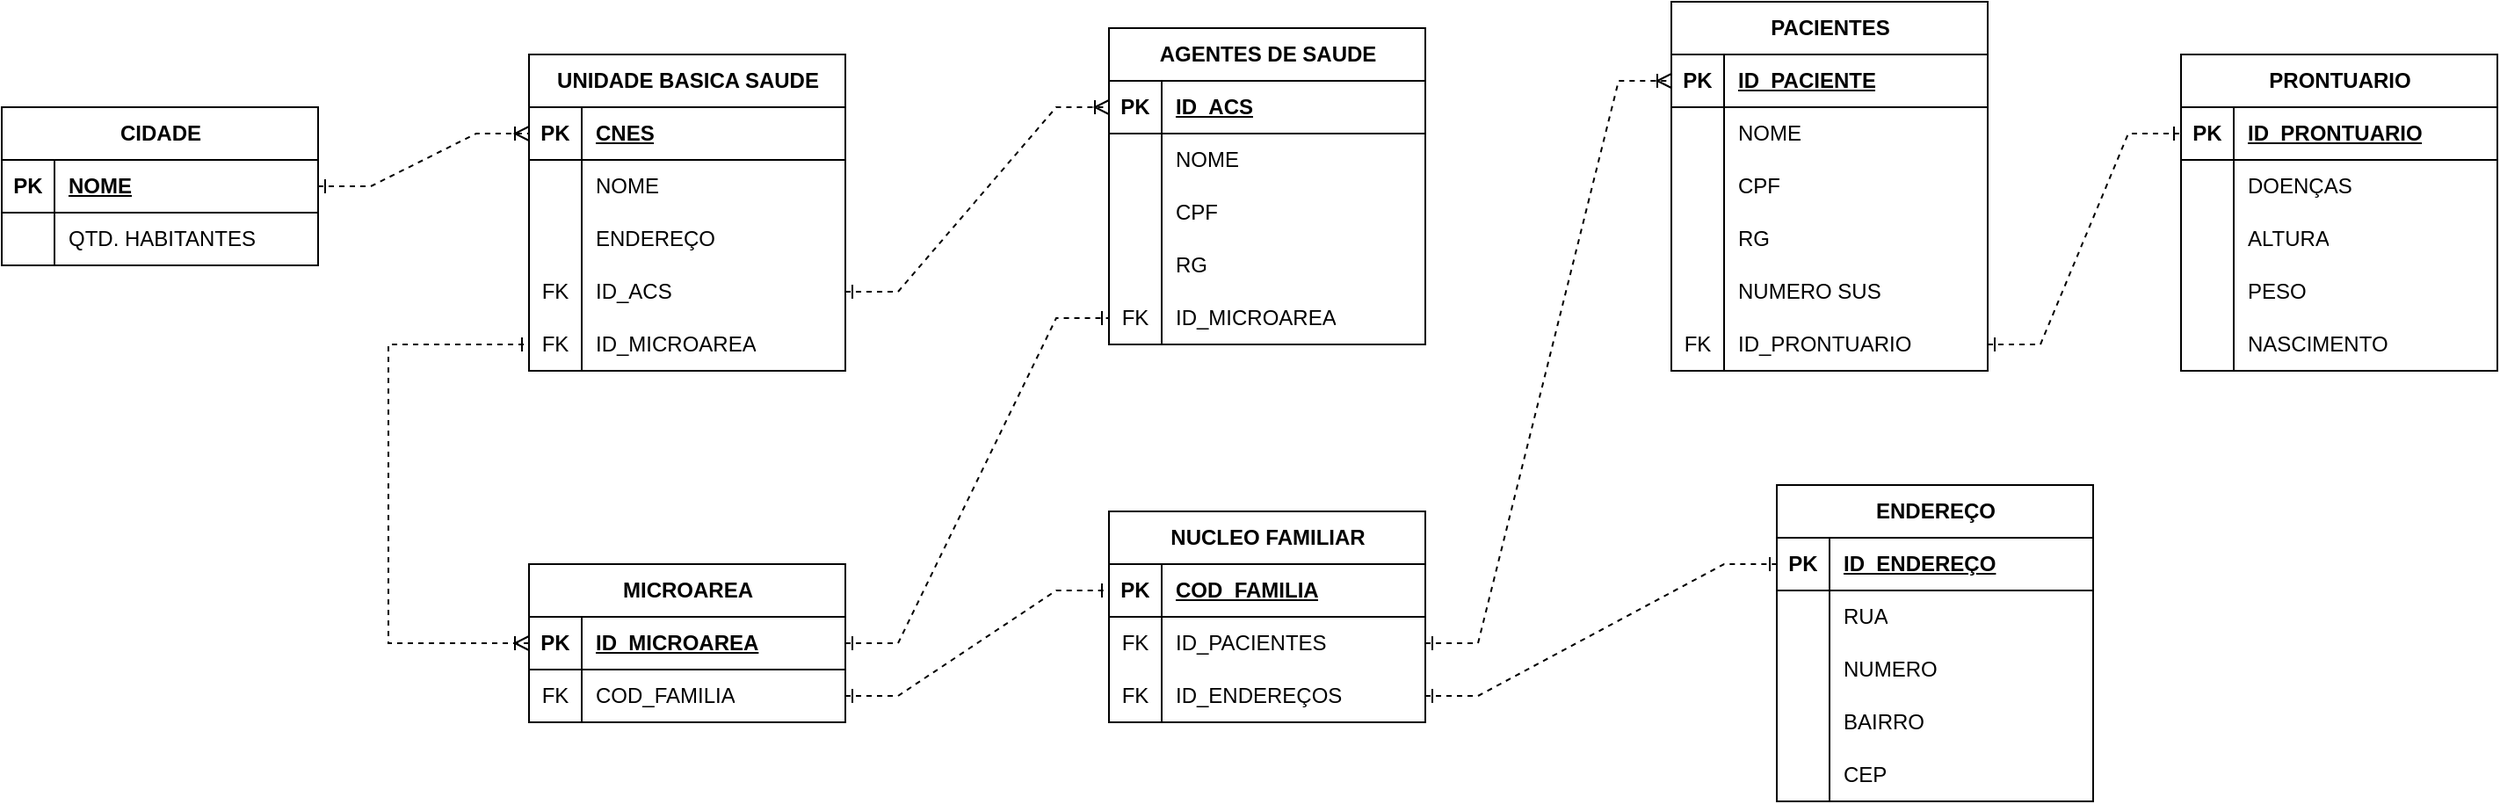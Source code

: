 <mxfile version="22.1.7" type="github">
  <diagram name="Página-1" id="DP5Z0dK5lgx4HPDZlALN">
    <mxGraphModel dx="1567" dy="525" grid="1" gridSize="10" guides="1" tooltips="1" connect="1" arrows="1" fold="1" page="1" pageScale="1" pageWidth="827" pageHeight="1169" math="0" shadow="0">
      <root>
        <mxCell id="0" />
        <mxCell id="1" parent="0" />
        <mxCell id="hL6wbMPdtQluGJrFGub3-1" value="CIDADE" style="shape=table;startSize=30;container=1;collapsible=1;childLayout=tableLayout;fixedRows=1;rowLines=0;fontStyle=1;align=center;resizeLast=1;html=1;" vertex="1" parent="1">
          <mxGeometry x="360" y="1120" width="180" height="90" as="geometry" />
        </mxCell>
        <mxCell id="hL6wbMPdtQluGJrFGub3-2" value="" style="shape=tableRow;horizontal=0;startSize=0;swimlaneHead=0;swimlaneBody=0;fillColor=none;collapsible=0;dropTarget=0;points=[[0,0.5],[1,0.5]];portConstraint=eastwest;top=0;left=0;right=0;bottom=1;" vertex="1" parent="hL6wbMPdtQluGJrFGub3-1">
          <mxGeometry y="30" width="180" height="30" as="geometry" />
        </mxCell>
        <mxCell id="hL6wbMPdtQluGJrFGub3-3" value="PK" style="shape=partialRectangle;connectable=0;fillColor=none;top=0;left=0;bottom=0;right=0;fontStyle=1;overflow=hidden;whiteSpace=wrap;html=1;" vertex="1" parent="hL6wbMPdtQluGJrFGub3-2">
          <mxGeometry width="30" height="30" as="geometry">
            <mxRectangle width="30" height="30" as="alternateBounds" />
          </mxGeometry>
        </mxCell>
        <mxCell id="hL6wbMPdtQluGJrFGub3-4" value="NOME" style="shape=partialRectangle;connectable=0;fillColor=none;top=0;left=0;bottom=0;right=0;align=left;spacingLeft=6;fontStyle=5;overflow=hidden;whiteSpace=wrap;html=1;" vertex="1" parent="hL6wbMPdtQluGJrFGub3-2">
          <mxGeometry x="30" width="150" height="30" as="geometry">
            <mxRectangle width="150" height="30" as="alternateBounds" />
          </mxGeometry>
        </mxCell>
        <mxCell id="hL6wbMPdtQluGJrFGub3-5" value="" style="shape=tableRow;horizontal=0;startSize=0;swimlaneHead=0;swimlaneBody=0;fillColor=none;collapsible=0;dropTarget=0;points=[[0,0.5],[1,0.5]];portConstraint=eastwest;top=0;left=0;right=0;bottom=0;" vertex="1" parent="hL6wbMPdtQluGJrFGub3-1">
          <mxGeometry y="60" width="180" height="30" as="geometry" />
        </mxCell>
        <mxCell id="hL6wbMPdtQluGJrFGub3-6" value="" style="shape=partialRectangle;connectable=0;fillColor=none;top=0;left=0;bottom=0;right=0;editable=1;overflow=hidden;whiteSpace=wrap;html=1;" vertex="1" parent="hL6wbMPdtQluGJrFGub3-5">
          <mxGeometry width="30" height="30" as="geometry">
            <mxRectangle width="30" height="30" as="alternateBounds" />
          </mxGeometry>
        </mxCell>
        <mxCell id="hL6wbMPdtQluGJrFGub3-7" value="QTD. HABITANTES" style="shape=partialRectangle;connectable=0;fillColor=none;top=0;left=0;bottom=0;right=0;align=left;spacingLeft=6;overflow=hidden;whiteSpace=wrap;html=1;" vertex="1" parent="hL6wbMPdtQluGJrFGub3-5">
          <mxGeometry x="30" width="150" height="30" as="geometry">
            <mxRectangle width="150" height="30" as="alternateBounds" />
          </mxGeometry>
        </mxCell>
        <mxCell id="hL6wbMPdtQluGJrFGub3-14" value="UNIDADE BASICA SAUDE" style="shape=table;startSize=30;container=1;collapsible=1;childLayout=tableLayout;fixedRows=1;rowLines=0;fontStyle=1;align=center;resizeLast=1;html=1;" vertex="1" parent="1">
          <mxGeometry x="660" y="1090" width="180" height="180" as="geometry" />
        </mxCell>
        <mxCell id="hL6wbMPdtQluGJrFGub3-15" value="" style="shape=tableRow;horizontal=0;startSize=0;swimlaneHead=0;swimlaneBody=0;fillColor=none;collapsible=0;dropTarget=0;points=[[0,0.5],[1,0.5]];portConstraint=eastwest;top=0;left=0;right=0;bottom=1;" vertex="1" parent="hL6wbMPdtQluGJrFGub3-14">
          <mxGeometry y="30" width="180" height="30" as="geometry" />
        </mxCell>
        <mxCell id="hL6wbMPdtQluGJrFGub3-16" value="PK" style="shape=partialRectangle;connectable=0;fillColor=none;top=0;left=0;bottom=0;right=0;fontStyle=1;overflow=hidden;whiteSpace=wrap;html=1;" vertex="1" parent="hL6wbMPdtQluGJrFGub3-15">
          <mxGeometry width="30" height="30" as="geometry">
            <mxRectangle width="30" height="30" as="alternateBounds" />
          </mxGeometry>
        </mxCell>
        <mxCell id="hL6wbMPdtQluGJrFGub3-17" value="CNES" style="shape=partialRectangle;connectable=0;fillColor=none;top=0;left=0;bottom=0;right=0;align=left;spacingLeft=6;fontStyle=5;overflow=hidden;whiteSpace=wrap;html=1;" vertex="1" parent="hL6wbMPdtQluGJrFGub3-15">
          <mxGeometry x="30" width="150" height="30" as="geometry">
            <mxRectangle width="150" height="30" as="alternateBounds" />
          </mxGeometry>
        </mxCell>
        <mxCell id="hL6wbMPdtQluGJrFGub3-18" value="" style="shape=tableRow;horizontal=0;startSize=0;swimlaneHead=0;swimlaneBody=0;fillColor=none;collapsible=0;dropTarget=0;points=[[0,0.5],[1,0.5]];portConstraint=eastwest;top=0;left=0;right=0;bottom=0;" vertex="1" parent="hL6wbMPdtQluGJrFGub3-14">
          <mxGeometry y="60" width="180" height="30" as="geometry" />
        </mxCell>
        <mxCell id="hL6wbMPdtQluGJrFGub3-19" value="" style="shape=partialRectangle;connectable=0;fillColor=none;top=0;left=0;bottom=0;right=0;editable=1;overflow=hidden;whiteSpace=wrap;html=1;" vertex="1" parent="hL6wbMPdtQluGJrFGub3-18">
          <mxGeometry width="30" height="30" as="geometry">
            <mxRectangle width="30" height="30" as="alternateBounds" />
          </mxGeometry>
        </mxCell>
        <mxCell id="hL6wbMPdtQluGJrFGub3-20" value="NOME" style="shape=partialRectangle;connectable=0;fillColor=none;top=0;left=0;bottom=0;right=0;align=left;spacingLeft=6;overflow=hidden;whiteSpace=wrap;html=1;" vertex="1" parent="hL6wbMPdtQluGJrFGub3-18">
          <mxGeometry x="30" width="150" height="30" as="geometry">
            <mxRectangle width="150" height="30" as="alternateBounds" />
          </mxGeometry>
        </mxCell>
        <mxCell id="hL6wbMPdtQluGJrFGub3-21" value="" style="shape=tableRow;horizontal=0;startSize=0;swimlaneHead=0;swimlaneBody=0;fillColor=none;collapsible=0;dropTarget=0;points=[[0,0.5],[1,0.5]];portConstraint=eastwest;top=0;left=0;right=0;bottom=0;" vertex="1" parent="hL6wbMPdtQluGJrFGub3-14">
          <mxGeometry y="90" width="180" height="30" as="geometry" />
        </mxCell>
        <mxCell id="hL6wbMPdtQluGJrFGub3-22" value="" style="shape=partialRectangle;connectable=0;fillColor=none;top=0;left=0;bottom=0;right=0;editable=1;overflow=hidden;whiteSpace=wrap;html=1;" vertex="1" parent="hL6wbMPdtQluGJrFGub3-21">
          <mxGeometry width="30" height="30" as="geometry">
            <mxRectangle width="30" height="30" as="alternateBounds" />
          </mxGeometry>
        </mxCell>
        <mxCell id="hL6wbMPdtQluGJrFGub3-23" value="ENDEREÇO" style="shape=partialRectangle;connectable=0;fillColor=none;top=0;left=0;bottom=0;right=0;align=left;spacingLeft=6;overflow=hidden;whiteSpace=wrap;html=1;" vertex="1" parent="hL6wbMPdtQluGJrFGub3-21">
          <mxGeometry x="30" width="150" height="30" as="geometry">
            <mxRectangle width="150" height="30" as="alternateBounds" />
          </mxGeometry>
        </mxCell>
        <mxCell id="hL6wbMPdtQluGJrFGub3-70" value="" style="shape=tableRow;horizontal=0;startSize=0;swimlaneHead=0;swimlaneBody=0;fillColor=none;collapsible=0;dropTarget=0;points=[[0,0.5],[1,0.5]];portConstraint=eastwest;top=0;left=0;right=0;bottom=0;" vertex="1" parent="hL6wbMPdtQluGJrFGub3-14">
          <mxGeometry y="120" width="180" height="30" as="geometry" />
        </mxCell>
        <mxCell id="hL6wbMPdtQluGJrFGub3-71" value="FK" style="shape=partialRectangle;connectable=0;fillColor=none;top=0;left=0;bottom=0;right=0;editable=1;overflow=hidden;whiteSpace=wrap;html=1;" vertex="1" parent="hL6wbMPdtQluGJrFGub3-70">
          <mxGeometry width="30" height="30" as="geometry">
            <mxRectangle width="30" height="30" as="alternateBounds" />
          </mxGeometry>
        </mxCell>
        <mxCell id="hL6wbMPdtQluGJrFGub3-72" value="ID_ACS" style="shape=partialRectangle;connectable=0;fillColor=none;top=0;left=0;bottom=0;right=0;align=left;spacingLeft=6;overflow=hidden;whiteSpace=wrap;html=1;" vertex="1" parent="hL6wbMPdtQluGJrFGub3-70">
          <mxGeometry x="30" width="150" height="30" as="geometry">
            <mxRectangle width="150" height="30" as="alternateBounds" />
          </mxGeometry>
        </mxCell>
        <mxCell id="hL6wbMPdtQluGJrFGub3-181" value="" style="shape=tableRow;horizontal=0;startSize=0;swimlaneHead=0;swimlaneBody=0;fillColor=none;collapsible=0;dropTarget=0;points=[[0,0.5],[1,0.5]];portConstraint=eastwest;top=0;left=0;right=0;bottom=0;" vertex="1" parent="hL6wbMPdtQluGJrFGub3-14">
          <mxGeometry y="150" width="180" height="30" as="geometry" />
        </mxCell>
        <mxCell id="hL6wbMPdtQluGJrFGub3-182" value="FK" style="shape=partialRectangle;connectable=0;fillColor=none;top=0;left=0;bottom=0;right=0;editable=1;overflow=hidden;whiteSpace=wrap;html=1;" vertex="1" parent="hL6wbMPdtQluGJrFGub3-181">
          <mxGeometry width="30" height="30" as="geometry">
            <mxRectangle width="30" height="30" as="alternateBounds" />
          </mxGeometry>
        </mxCell>
        <mxCell id="hL6wbMPdtQluGJrFGub3-183" value="ID_MICROAREA" style="shape=partialRectangle;connectable=0;fillColor=none;top=0;left=0;bottom=0;right=0;align=left;spacingLeft=6;overflow=hidden;whiteSpace=wrap;html=1;" vertex="1" parent="hL6wbMPdtQluGJrFGub3-181">
          <mxGeometry x="30" width="150" height="30" as="geometry">
            <mxRectangle width="150" height="30" as="alternateBounds" />
          </mxGeometry>
        </mxCell>
        <mxCell id="hL6wbMPdtQluGJrFGub3-27" value="MICROAREA" style="shape=table;startSize=30;container=1;collapsible=1;childLayout=tableLayout;fixedRows=1;rowLines=0;fontStyle=1;align=center;resizeLast=1;html=1;" vertex="1" parent="1">
          <mxGeometry x="660" y="1380" width="180" height="90" as="geometry" />
        </mxCell>
        <mxCell id="hL6wbMPdtQluGJrFGub3-28" value="" style="shape=tableRow;horizontal=0;startSize=0;swimlaneHead=0;swimlaneBody=0;fillColor=none;collapsible=0;dropTarget=0;points=[[0,0.5],[1,0.5]];portConstraint=eastwest;top=0;left=0;right=0;bottom=1;" vertex="1" parent="hL6wbMPdtQluGJrFGub3-27">
          <mxGeometry y="30" width="180" height="30" as="geometry" />
        </mxCell>
        <mxCell id="hL6wbMPdtQluGJrFGub3-29" value="PK" style="shape=partialRectangle;connectable=0;fillColor=none;top=0;left=0;bottom=0;right=0;fontStyle=1;overflow=hidden;whiteSpace=wrap;html=1;" vertex="1" parent="hL6wbMPdtQluGJrFGub3-28">
          <mxGeometry width="30" height="30" as="geometry">
            <mxRectangle width="30" height="30" as="alternateBounds" />
          </mxGeometry>
        </mxCell>
        <mxCell id="hL6wbMPdtQluGJrFGub3-30" value="ID_MICROAREA" style="shape=partialRectangle;connectable=0;fillColor=none;top=0;left=0;bottom=0;right=0;align=left;spacingLeft=6;fontStyle=5;overflow=hidden;whiteSpace=wrap;html=1;" vertex="1" parent="hL6wbMPdtQluGJrFGub3-28">
          <mxGeometry x="30" width="150" height="30" as="geometry">
            <mxRectangle width="150" height="30" as="alternateBounds" />
          </mxGeometry>
        </mxCell>
        <mxCell id="hL6wbMPdtQluGJrFGub3-31" value="" style="shape=tableRow;horizontal=0;startSize=0;swimlaneHead=0;swimlaneBody=0;fillColor=none;collapsible=0;dropTarget=0;points=[[0,0.5],[1,0.5]];portConstraint=eastwest;top=0;left=0;right=0;bottom=0;" vertex="1" parent="hL6wbMPdtQluGJrFGub3-27">
          <mxGeometry y="60" width="180" height="30" as="geometry" />
        </mxCell>
        <mxCell id="hL6wbMPdtQluGJrFGub3-32" value="FK" style="shape=partialRectangle;connectable=0;fillColor=none;top=0;left=0;bottom=0;right=0;editable=1;overflow=hidden;whiteSpace=wrap;html=1;" vertex="1" parent="hL6wbMPdtQluGJrFGub3-31">
          <mxGeometry width="30" height="30" as="geometry">
            <mxRectangle width="30" height="30" as="alternateBounds" />
          </mxGeometry>
        </mxCell>
        <mxCell id="hL6wbMPdtQluGJrFGub3-33" value="COD_FAMILIA" style="shape=partialRectangle;connectable=0;fillColor=none;top=0;left=0;bottom=0;right=0;align=left;spacingLeft=6;overflow=hidden;whiteSpace=wrap;html=1;" vertex="1" parent="hL6wbMPdtQluGJrFGub3-31">
          <mxGeometry x="30" width="150" height="30" as="geometry">
            <mxRectangle width="150" height="30" as="alternateBounds" />
          </mxGeometry>
        </mxCell>
        <mxCell id="hL6wbMPdtQluGJrFGub3-80" value="AGENTES DE SAUDE" style="shape=table;startSize=30;container=1;collapsible=1;childLayout=tableLayout;fixedRows=1;rowLines=0;fontStyle=1;align=center;resizeLast=1;html=1;" vertex="1" parent="1">
          <mxGeometry x="990" y="1075" width="180" height="180" as="geometry" />
        </mxCell>
        <mxCell id="hL6wbMPdtQluGJrFGub3-81" value="" style="shape=tableRow;horizontal=0;startSize=0;swimlaneHead=0;swimlaneBody=0;fillColor=none;collapsible=0;dropTarget=0;points=[[0,0.5],[1,0.5]];portConstraint=eastwest;top=0;left=0;right=0;bottom=1;" vertex="1" parent="hL6wbMPdtQluGJrFGub3-80">
          <mxGeometry y="30" width="180" height="30" as="geometry" />
        </mxCell>
        <mxCell id="hL6wbMPdtQluGJrFGub3-82" value="PK" style="shape=partialRectangle;connectable=0;fillColor=none;top=0;left=0;bottom=0;right=0;fontStyle=1;overflow=hidden;whiteSpace=wrap;html=1;" vertex="1" parent="hL6wbMPdtQluGJrFGub3-81">
          <mxGeometry width="30" height="30" as="geometry">
            <mxRectangle width="30" height="30" as="alternateBounds" />
          </mxGeometry>
        </mxCell>
        <mxCell id="hL6wbMPdtQluGJrFGub3-83" value="ID_ACS" style="shape=partialRectangle;connectable=0;fillColor=none;top=0;left=0;bottom=0;right=0;align=left;spacingLeft=6;fontStyle=5;overflow=hidden;whiteSpace=wrap;html=1;" vertex="1" parent="hL6wbMPdtQluGJrFGub3-81">
          <mxGeometry x="30" width="150" height="30" as="geometry">
            <mxRectangle width="150" height="30" as="alternateBounds" />
          </mxGeometry>
        </mxCell>
        <mxCell id="hL6wbMPdtQluGJrFGub3-84" value="" style="shape=tableRow;horizontal=0;startSize=0;swimlaneHead=0;swimlaneBody=0;fillColor=none;collapsible=0;dropTarget=0;points=[[0,0.5],[1,0.5]];portConstraint=eastwest;top=0;left=0;right=0;bottom=0;" vertex="1" parent="hL6wbMPdtQluGJrFGub3-80">
          <mxGeometry y="60" width="180" height="30" as="geometry" />
        </mxCell>
        <mxCell id="hL6wbMPdtQluGJrFGub3-85" value="" style="shape=partialRectangle;connectable=0;fillColor=none;top=0;left=0;bottom=0;right=0;editable=1;overflow=hidden;whiteSpace=wrap;html=1;" vertex="1" parent="hL6wbMPdtQluGJrFGub3-84">
          <mxGeometry width="30" height="30" as="geometry">
            <mxRectangle width="30" height="30" as="alternateBounds" />
          </mxGeometry>
        </mxCell>
        <mxCell id="hL6wbMPdtQluGJrFGub3-86" value="NOME" style="shape=partialRectangle;connectable=0;fillColor=none;top=0;left=0;bottom=0;right=0;align=left;spacingLeft=6;overflow=hidden;whiteSpace=wrap;html=1;" vertex="1" parent="hL6wbMPdtQluGJrFGub3-84">
          <mxGeometry x="30" width="150" height="30" as="geometry">
            <mxRectangle width="150" height="30" as="alternateBounds" />
          </mxGeometry>
        </mxCell>
        <mxCell id="hL6wbMPdtQluGJrFGub3-87" value="" style="shape=tableRow;horizontal=0;startSize=0;swimlaneHead=0;swimlaneBody=0;fillColor=none;collapsible=0;dropTarget=0;points=[[0,0.5],[1,0.5]];portConstraint=eastwest;top=0;left=0;right=0;bottom=0;" vertex="1" parent="hL6wbMPdtQluGJrFGub3-80">
          <mxGeometry y="90" width="180" height="30" as="geometry" />
        </mxCell>
        <mxCell id="hL6wbMPdtQluGJrFGub3-88" value="" style="shape=partialRectangle;connectable=0;fillColor=none;top=0;left=0;bottom=0;right=0;editable=1;overflow=hidden;whiteSpace=wrap;html=1;" vertex="1" parent="hL6wbMPdtQluGJrFGub3-87">
          <mxGeometry width="30" height="30" as="geometry">
            <mxRectangle width="30" height="30" as="alternateBounds" />
          </mxGeometry>
        </mxCell>
        <mxCell id="hL6wbMPdtQluGJrFGub3-89" value="CPF" style="shape=partialRectangle;connectable=0;fillColor=none;top=0;left=0;bottom=0;right=0;align=left;spacingLeft=6;overflow=hidden;whiteSpace=wrap;html=1;" vertex="1" parent="hL6wbMPdtQluGJrFGub3-87">
          <mxGeometry x="30" width="150" height="30" as="geometry">
            <mxRectangle width="150" height="30" as="alternateBounds" />
          </mxGeometry>
        </mxCell>
        <mxCell id="hL6wbMPdtQluGJrFGub3-90" value="" style="shape=tableRow;horizontal=0;startSize=0;swimlaneHead=0;swimlaneBody=0;fillColor=none;collapsible=0;dropTarget=0;points=[[0,0.5],[1,0.5]];portConstraint=eastwest;top=0;left=0;right=0;bottom=0;" vertex="1" parent="hL6wbMPdtQluGJrFGub3-80">
          <mxGeometry y="120" width="180" height="30" as="geometry" />
        </mxCell>
        <mxCell id="hL6wbMPdtQluGJrFGub3-91" value="" style="shape=partialRectangle;connectable=0;fillColor=none;top=0;left=0;bottom=0;right=0;editable=1;overflow=hidden;whiteSpace=wrap;html=1;" vertex="1" parent="hL6wbMPdtQluGJrFGub3-90">
          <mxGeometry width="30" height="30" as="geometry">
            <mxRectangle width="30" height="30" as="alternateBounds" />
          </mxGeometry>
        </mxCell>
        <mxCell id="hL6wbMPdtQluGJrFGub3-92" value="RG" style="shape=partialRectangle;connectable=0;fillColor=none;top=0;left=0;bottom=0;right=0;align=left;spacingLeft=6;overflow=hidden;whiteSpace=wrap;html=1;" vertex="1" parent="hL6wbMPdtQluGJrFGub3-90">
          <mxGeometry x="30" width="150" height="30" as="geometry">
            <mxRectangle width="150" height="30" as="alternateBounds" />
          </mxGeometry>
        </mxCell>
        <mxCell id="hL6wbMPdtQluGJrFGub3-93" value="" style="shape=tableRow;horizontal=0;startSize=0;swimlaneHead=0;swimlaneBody=0;fillColor=none;collapsible=0;dropTarget=0;points=[[0,0.5],[1,0.5]];portConstraint=eastwest;top=0;left=0;right=0;bottom=0;" vertex="1" parent="hL6wbMPdtQluGJrFGub3-80">
          <mxGeometry y="150" width="180" height="30" as="geometry" />
        </mxCell>
        <mxCell id="hL6wbMPdtQluGJrFGub3-94" value="FK" style="shape=partialRectangle;connectable=0;fillColor=none;top=0;left=0;bottom=0;right=0;editable=1;overflow=hidden;whiteSpace=wrap;html=1;" vertex="1" parent="hL6wbMPdtQluGJrFGub3-93">
          <mxGeometry width="30" height="30" as="geometry">
            <mxRectangle width="30" height="30" as="alternateBounds" />
          </mxGeometry>
        </mxCell>
        <mxCell id="hL6wbMPdtQluGJrFGub3-95" value="ID_MICROAREA" style="shape=partialRectangle;connectable=0;fillColor=none;top=0;left=0;bottom=0;right=0;align=left;spacingLeft=6;overflow=hidden;whiteSpace=wrap;html=1;" vertex="1" parent="hL6wbMPdtQluGJrFGub3-93">
          <mxGeometry x="30" width="150" height="30" as="geometry">
            <mxRectangle width="150" height="30" as="alternateBounds" />
          </mxGeometry>
        </mxCell>
        <mxCell id="hL6wbMPdtQluGJrFGub3-96" value="NUCLEO FAMILIAR" style="shape=table;startSize=30;container=1;collapsible=1;childLayout=tableLayout;fixedRows=1;rowLines=0;fontStyle=1;align=center;resizeLast=1;html=1;" vertex="1" parent="1">
          <mxGeometry x="990" y="1350" width="180" height="120" as="geometry" />
        </mxCell>
        <mxCell id="hL6wbMPdtQluGJrFGub3-97" value="" style="shape=tableRow;horizontal=0;startSize=0;swimlaneHead=0;swimlaneBody=0;fillColor=none;collapsible=0;dropTarget=0;points=[[0,0.5],[1,0.5]];portConstraint=eastwest;top=0;left=0;right=0;bottom=1;" vertex="1" parent="hL6wbMPdtQluGJrFGub3-96">
          <mxGeometry y="30" width="180" height="30" as="geometry" />
        </mxCell>
        <mxCell id="hL6wbMPdtQluGJrFGub3-98" value="PK" style="shape=partialRectangle;connectable=0;fillColor=none;top=0;left=0;bottom=0;right=0;fontStyle=1;overflow=hidden;whiteSpace=wrap;html=1;" vertex="1" parent="hL6wbMPdtQluGJrFGub3-97">
          <mxGeometry width="30" height="30" as="geometry">
            <mxRectangle width="30" height="30" as="alternateBounds" />
          </mxGeometry>
        </mxCell>
        <mxCell id="hL6wbMPdtQluGJrFGub3-99" value="COD_FAMILIA" style="shape=partialRectangle;connectable=0;fillColor=none;top=0;left=0;bottom=0;right=0;align=left;spacingLeft=6;fontStyle=5;overflow=hidden;whiteSpace=wrap;html=1;" vertex="1" parent="hL6wbMPdtQluGJrFGub3-97">
          <mxGeometry x="30" width="150" height="30" as="geometry">
            <mxRectangle width="150" height="30" as="alternateBounds" />
          </mxGeometry>
        </mxCell>
        <mxCell id="hL6wbMPdtQluGJrFGub3-100" value="" style="shape=tableRow;horizontal=0;startSize=0;swimlaneHead=0;swimlaneBody=0;fillColor=none;collapsible=0;dropTarget=0;points=[[0,0.5],[1,0.5]];portConstraint=eastwest;top=0;left=0;right=0;bottom=0;" vertex="1" parent="hL6wbMPdtQluGJrFGub3-96">
          <mxGeometry y="60" width="180" height="30" as="geometry" />
        </mxCell>
        <mxCell id="hL6wbMPdtQluGJrFGub3-101" value="FK" style="shape=partialRectangle;connectable=0;fillColor=none;top=0;left=0;bottom=0;right=0;editable=1;overflow=hidden;whiteSpace=wrap;html=1;" vertex="1" parent="hL6wbMPdtQluGJrFGub3-100">
          <mxGeometry width="30" height="30" as="geometry">
            <mxRectangle width="30" height="30" as="alternateBounds" />
          </mxGeometry>
        </mxCell>
        <mxCell id="hL6wbMPdtQluGJrFGub3-102" value="ID_PACIENTES" style="shape=partialRectangle;connectable=0;fillColor=none;top=0;left=0;bottom=0;right=0;align=left;spacingLeft=6;overflow=hidden;whiteSpace=wrap;html=1;" vertex="1" parent="hL6wbMPdtQluGJrFGub3-100">
          <mxGeometry x="30" width="150" height="30" as="geometry">
            <mxRectangle width="150" height="30" as="alternateBounds" />
          </mxGeometry>
        </mxCell>
        <mxCell id="hL6wbMPdtQluGJrFGub3-103" value="" style="shape=tableRow;horizontal=0;startSize=0;swimlaneHead=0;swimlaneBody=0;fillColor=none;collapsible=0;dropTarget=0;points=[[0,0.5],[1,0.5]];portConstraint=eastwest;top=0;left=0;right=0;bottom=0;" vertex="1" parent="hL6wbMPdtQluGJrFGub3-96">
          <mxGeometry y="90" width="180" height="30" as="geometry" />
        </mxCell>
        <mxCell id="hL6wbMPdtQluGJrFGub3-104" value="FK" style="shape=partialRectangle;connectable=0;fillColor=none;top=0;left=0;bottom=0;right=0;editable=1;overflow=hidden;whiteSpace=wrap;html=1;" vertex="1" parent="hL6wbMPdtQluGJrFGub3-103">
          <mxGeometry width="30" height="30" as="geometry">
            <mxRectangle width="30" height="30" as="alternateBounds" />
          </mxGeometry>
        </mxCell>
        <mxCell id="hL6wbMPdtQluGJrFGub3-105" value="ID_ENDEREÇOS" style="shape=partialRectangle;connectable=0;fillColor=none;top=0;left=0;bottom=0;right=0;align=left;spacingLeft=6;overflow=hidden;whiteSpace=wrap;html=1;" vertex="1" parent="hL6wbMPdtQluGJrFGub3-103">
          <mxGeometry x="30" width="150" height="30" as="geometry">
            <mxRectangle width="150" height="30" as="alternateBounds" />
          </mxGeometry>
        </mxCell>
        <mxCell id="hL6wbMPdtQluGJrFGub3-109" value="ENDEREÇO" style="shape=table;startSize=30;container=1;collapsible=1;childLayout=tableLayout;fixedRows=1;rowLines=0;fontStyle=1;align=center;resizeLast=1;html=1;" vertex="1" parent="1">
          <mxGeometry x="1370" y="1335" width="180" height="180" as="geometry" />
        </mxCell>
        <mxCell id="hL6wbMPdtQluGJrFGub3-110" value="" style="shape=tableRow;horizontal=0;startSize=0;swimlaneHead=0;swimlaneBody=0;fillColor=none;collapsible=0;dropTarget=0;points=[[0,0.5],[1,0.5]];portConstraint=eastwest;top=0;left=0;right=0;bottom=1;" vertex="1" parent="hL6wbMPdtQluGJrFGub3-109">
          <mxGeometry y="30" width="180" height="30" as="geometry" />
        </mxCell>
        <mxCell id="hL6wbMPdtQluGJrFGub3-111" value="PK" style="shape=partialRectangle;connectable=0;fillColor=none;top=0;left=0;bottom=0;right=0;fontStyle=1;overflow=hidden;whiteSpace=wrap;html=1;" vertex="1" parent="hL6wbMPdtQluGJrFGub3-110">
          <mxGeometry width="30" height="30" as="geometry">
            <mxRectangle width="30" height="30" as="alternateBounds" />
          </mxGeometry>
        </mxCell>
        <mxCell id="hL6wbMPdtQluGJrFGub3-112" value="ID_ENDEREÇO" style="shape=partialRectangle;connectable=0;fillColor=none;top=0;left=0;bottom=0;right=0;align=left;spacingLeft=6;fontStyle=5;overflow=hidden;whiteSpace=wrap;html=1;" vertex="1" parent="hL6wbMPdtQluGJrFGub3-110">
          <mxGeometry x="30" width="150" height="30" as="geometry">
            <mxRectangle width="150" height="30" as="alternateBounds" />
          </mxGeometry>
        </mxCell>
        <mxCell id="hL6wbMPdtQluGJrFGub3-113" value="" style="shape=tableRow;horizontal=0;startSize=0;swimlaneHead=0;swimlaneBody=0;fillColor=none;collapsible=0;dropTarget=0;points=[[0,0.5],[1,0.5]];portConstraint=eastwest;top=0;left=0;right=0;bottom=0;" vertex="1" parent="hL6wbMPdtQluGJrFGub3-109">
          <mxGeometry y="60" width="180" height="30" as="geometry" />
        </mxCell>
        <mxCell id="hL6wbMPdtQluGJrFGub3-114" value="" style="shape=partialRectangle;connectable=0;fillColor=none;top=0;left=0;bottom=0;right=0;editable=1;overflow=hidden;whiteSpace=wrap;html=1;" vertex="1" parent="hL6wbMPdtQluGJrFGub3-113">
          <mxGeometry width="30" height="30" as="geometry">
            <mxRectangle width="30" height="30" as="alternateBounds" />
          </mxGeometry>
        </mxCell>
        <mxCell id="hL6wbMPdtQluGJrFGub3-115" value="RUA" style="shape=partialRectangle;connectable=0;fillColor=none;top=0;left=0;bottom=0;right=0;align=left;spacingLeft=6;overflow=hidden;whiteSpace=wrap;html=1;" vertex="1" parent="hL6wbMPdtQluGJrFGub3-113">
          <mxGeometry x="30" width="150" height="30" as="geometry">
            <mxRectangle width="150" height="30" as="alternateBounds" />
          </mxGeometry>
        </mxCell>
        <mxCell id="hL6wbMPdtQluGJrFGub3-116" value="" style="shape=tableRow;horizontal=0;startSize=0;swimlaneHead=0;swimlaneBody=0;fillColor=none;collapsible=0;dropTarget=0;points=[[0,0.5],[1,0.5]];portConstraint=eastwest;top=0;left=0;right=0;bottom=0;" vertex="1" parent="hL6wbMPdtQluGJrFGub3-109">
          <mxGeometry y="90" width="180" height="30" as="geometry" />
        </mxCell>
        <mxCell id="hL6wbMPdtQluGJrFGub3-117" value="" style="shape=partialRectangle;connectable=0;fillColor=none;top=0;left=0;bottom=0;right=0;editable=1;overflow=hidden;whiteSpace=wrap;html=1;" vertex="1" parent="hL6wbMPdtQluGJrFGub3-116">
          <mxGeometry width="30" height="30" as="geometry">
            <mxRectangle width="30" height="30" as="alternateBounds" />
          </mxGeometry>
        </mxCell>
        <mxCell id="hL6wbMPdtQluGJrFGub3-118" value="NUMERO" style="shape=partialRectangle;connectable=0;fillColor=none;top=0;left=0;bottom=0;right=0;align=left;spacingLeft=6;overflow=hidden;whiteSpace=wrap;html=1;" vertex="1" parent="hL6wbMPdtQluGJrFGub3-116">
          <mxGeometry x="30" width="150" height="30" as="geometry">
            <mxRectangle width="150" height="30" as="alternateBounds" />
          </mxGeometry>
        </mxCell>
        <mxCell id="hL6wbMPdtQluGJrFGub3-119" value="" style="shape=tableRow;horizontal=0;startSize=0;swimlaneHead=0;swimlaneBody=0;fillColor=none;collapsible=0;dropTarget=0;points=[[0,0.5],[1,0.5]];portConstraint=eastwest;top=0;left=0;right=0;bottom=0;" vertex="1" parent="hL6wbMPdtQluGJrFGub3-109">
          <mxGeometry y="120" width="180" height="30" as="geometry" />
        </mxCell>
        <mxCell id="hL6wbMPdtQluGJrFGub3-120" value="" style="shape=partialRectangle;connectable=0;fillColor=none;top=0;left=0;bottom=0;right=0;editable=1;overflow=hidden;whiteSpace=wrap;html=1;" vertex="1" parent="hL6wbMPdtQluGJrFGub3-119">
          <mxGeometry width="30" height="30" as="geometry">
            <mxRectangle width="30" height="30" as="alternateBounds" />
          </mxGeometry>
        </mxCell>
        <mxCell id="hL6wbMPdtQluGJrFGub3-121" value="BAIRRO" style="shape=partialRectangle;connectable=0;fillColor=none;top=0;left=0;bottom=0;right=0;align=left;spacingLeft=6;overflow=hidden;whiteSpace=wrap;html=1;" vertex="1" parent="hL6wbMPdtQluGJrFGub3-119">
          <mxGeometry x="30" width="150" height="30" as="geometry">
            <mxRectangle width="150" height="30" as="alternateBounds" />
          </mxGeometry>
        </mxCell>
        <mxCell id="hL6wbMPdtQluGJrFGub3-122" value="" style="shape=tableRow;horizontal=0;startSize=0;swimlaneHead=0;swimlaneBody=0;fillColor=none;collapsible=0;dropTarget=0;points=[[0,0.5],[1,0.5]];portConstraint=eastwest;top=0;left=0;right=0;bottom=0;" vertex="1" parent="hL6wbMPdtQluGJrFGub3-109">
          <mxGeometry y="150" width="180" height="30" as="geometry" />
        </mxCell>
        <mxCell id="hL6wbMPdtQluGJrFGub3-123" value="" style="shape=partialRectangle;connectable=0;fillColor=none;top=0;left=0;bottom=0;right=0;editable=1;overflow=hidden;whiteSpace=wrap;html=1;" vertex="1" parent="hL6wbMPdtQluGJrFGub3-122">
          <mxGeometry width="30" height="30" as="geometry">
            <mxRectangle width="30" height="30" as="alternateBounds" />
          </mxGeometry>
        </mxCell>
        <mxCell id="hL6wbMPdtQluGJrFGub3-124" value="CEP" style="shape=partialRectangle;connectable=0;fillColor=none;top=0;left=0;bottom=0;right=0;align=left;spacingLeft=6;overflow=hidden;whiteSpace=wrap;html=1;" vertex="1" parent="hL6wbMPdtQluGJrFGub3-122">
          <mxGeometry x="30" width="150" height="30" as="geometry">
            <mxRectangle width="150" height="30" as="alternateBounds" />
          </mxGeometry>
        </mxCell>
        <mxCell id="hL6wbMPdtQluGJrFGub3-125" value="PACIENTES" style="shape=table;startSize=30;container=1;collapsible=1;childLayout=tableLayout;fixedRows=1;rowLines=0;fontStyle=1;align=center;resizeLast=1;html=1;" vertex="1" parent="1">
          <mxGeometry x="1310" y="1060" width="180" height="210" as="geometry" />
        </mxCell>
        <mxCell id="hL6wbMPdtQluGJrFGub3-126" value="" style="shape=tableRow;horizontal=0;startSize=0;swimlaneHead=0;swimlaneBody=0;fillColor=none;collapsible=0;dropTarget=0;points=[[0,0.5],[1,0.5]];portConstraint=eastwest;top=0;left=0;right=0;bottom=1;" vertex="1" parent="hL6wbMPdtQluGJrFGub3-125">
          <mxGeometry y="30" width="180" height="30" as="geometry" />
        </mxCell>
        <mxCell id="hL6wbMPdtQluGJrFGub3-127" value="PK" style="shape=partialRectangle;connectable=0;fillColor=none;top=0;left=0;bottom=0;right=0;fontStyle=1;overflow=hidden;whiteSpace=wrap;html=1;" vertex="1" parent="hL6wbMPdtQluGJrFGub3-126">
          <mxGeometry width="30" height="30" as="geometry">
            <mxRectangle width="30" height="30" as="alternateBounds" />
          </mxGeometry>
        </mxCell>
        <mxCell id="hL6wbMPdtQluGJrFGub3-128" value="ID_PACIENTE" style="shape=partialRectangle;connectable=0;fillColor=none;top=0;left=0;bottom=0;right=0;align=left;spacingLeft=6;fontStyle=5;overflow=hidden;whiteSpace=wrap;html=1;" vertex="1" parent="hL6wbMPdtQluGJrFGub3-126">
          <mxGeometry x="30" width="150" height="30" as="geometry">
            <mxRectangle width="150" height="30" as="alternateBounds" />
          </mxGeometry>
        </mxCell>
        <mxCell id="hL6wbMPdtQluGJrFGub3-129" value="" style="shape=tableRow;horizontal=0;startSize=0;swimlaneHead=0;swimlaneBody=0;fillColor=none;collapsible=0;dropTarget=0;points=[[0,0.5],[1,0.5]];portConstraint=eastwest;top=0;left=0;right=0;bottom=0;" vertex="1" parent="hL6wbMPdtQluGJrFGub3-125">
          <mxGeometry y="60" width="180" height="30" as="geometry" />
        </mxCell>
        <mxCell id="hL6wbMPdtQluGJrFGub3-130" value="" style="shape=partialRectangle;connectable=0;fillColor=none;top=0;left=0;bottom=0;right=0;editable=1;overflow=hidden;whiteSpace=wrap;html=1;" vertex="1" parent="hL6wbMPdtQluGJrFGub3-129">
          <mxGeometry width="30" height="30" as="geometry">
            <mxRectangle width="30" height="30" as="alternateBounds" />
          </mxGeometry>
        </mxCell>
        <mxCell id="hL6wbMPdtQluGJrFGub3-131" value="NOME" style="shape=partialRectangle;connectable=0;fillColor=none;top=0;left=0;bottom=0;right=0;align=left;spacingLeft=6;overflow=hidden;whiteSpace=wrap;html=1;" vertex="1" parent="hL6wbMPdtQluGJrFGub3-129">
          <mxGeometry x="30" width="150" height="30" as="geometry">
            <mxRectangle width="150" height="30" as="alternateBounds" />
          </mxGeometry>
        </mxCell>
        <mxCell id="hL6wbMPdtQluGJrFGub3-132" value="" style="shape=tableRow;horizontal=0;startSize=0;swimlaneHead=0;swimlaneBody=0;fillColor=none;collapsible=0;dropTarget=0;points=[[0,0.5],[1,0.5]];portConstraint=eastwest;top=0;left=0;right=0;bottom=0;" vertex="1" parent="hL6wbMPdtQluGJrFGub3-125">
          <mxGeometry y="90" width="180" height="30" as="geometry" />
        </mxCell>
        <mxCell id="hL6wbMPdtQluGJrFGub3-133" value="" style="shape=partialRectangle;connectable=0;fillColor=none;top=0;left=0;bottom=0;right=0;editable=1;overflow=hidden;whiteSpace=wrap;html=1;" vertex="1" parent="hL6wbMPdtQluGJrFGub3-132">
          <mxGeometry width="30" height="30" as="geometry">
            <mxRectangle width="30" height="30" as="alternateBounds" />
          </mxGeometry>
        </mxCell>
        <mxCell id="hL6wbMPdtQluGJrFGub3-134" value="CPF" style="shape=partialRectangle;connectable=0;fillColor=none;top=0;left=0;bottom=0;right=0;align=left;spacingLeft=6;overflow=hidden;whiteSpace=wrap;html=1;" vertex="1" parent="hL6wbMPdtQluGJrFGub3-132">
          <mxGeometry x="30" width="150" height="30" as="geometry">
            <mxRectangle width="150" height="30" as="alternateBounds" />
          </mxGeometry>
        </mxCell>
        <mxCell id="hL6wbMPdtQluGJrFGub3-135" value="" style="shape=tableRow;horizontal=0;startSize=0;swimlaneHead=0;swimlaneBody=0;fillColor=none;collapsible=0;dropTarget=0;points=[[0,0.5],[1,0.5]];portConstraint=eastwest;top=0;left=0;right=0;bottom=0;" vertex="1" parent="hL6wbMPdtQluGJrFGub3-125">
          <mxGeometry y="120" width="180" height="30" as="geometry" />
        </mxCell>
        <mxCell id="hL6wbMPdtQluGJrFGub3-136" value="" style="shape=partialRectangle;connectable=0;fillColor=none;top=0;left=0;bottom=0;right=0;editable=1;overflow=hidden;whiteSpace=wrap;html=1;" vertex="1" parent="hL6wbMPdtQluGJrFGub3-135">
          <mxGeometry width="30" height="30" as="geometry">
            <mxRectangle width="30" height="30" as="alternateBounds" />
          </mxGeometry>
        </mxCell>
        <mxCell id="hL6wbMPdtQluGJrFGub3-137" value="RG" style="shape=partialRectangle;connectable=0;fillColor=none;top=0;left=0;bottom=0;right=0;align=left;spacingLeft=6;overflow=hidden;whiteSpace=wrap;html=1;" vertex="1" parent="hL6wbMPdtQluGJrFGub3-135">
          <mxGeometry x="30" width="150" height="30" as="geometry">
            <mxRectangle width="150" height="30" as="alternateBounds" />
          </mxGeometry>
        </mxCell>
        <mxCell id="hL6wbMPdtQluGJrFGub3-151" value="" style="shape=tableRow;horizontal=0;startSize=0;swimlaneHead=0;swimlaneBody=0;fillColor=none;collapsible=0;dropTarget=0;points=[[0,0.5],[1,0.5]];portConstraint=eastwest;top=0;left=0;right=0;bottom=0;" vertex="1" parent="hL6wbMPdtQluGJrFGub3-125">
          <mxGeometry y="150" width="180" height="30" as="geometry" />
        </mxCell>
        <mxCell id="hL6wbMPdtQluGJrFGub3-152" value="" style="shape=partialRectangle;connectable=0;fillColor=none;top=0;left=0;bottom=0;right=0;editable=1;overflow=hidden;whiteSpace=wrap;html=1;" vertex="1" parent="hL6wbMPdtQluGJrFGub3-151">
          <mxGeometry width="30" height="30" as="geometry">
            <mxRectangle width="30" height="30" as="alternateBounds" />
          </mxGeometry>
        </mxCell>
        <mxCell id="hL6wbMPdtQluGJrFGub3-153" value="NUMERO SUS" style="shape=partialRectangle;connectable=0;fillColor=none;top=0;left=0;bottom=0;right=0;align=left;spacingLeft=6;overflow=hidden;whiteSpace=wrap;html=1;" vertex="1" parent="hL6wbMPdtQluGJrFGub3-151">
          <mxGeometry x="30" width="150" height="30" as="geometry">
            <mxRectangle width="150" height="30" as="alternateBounds" />
          </mxGeometry>
        </mxCell>
        <mxCell id="hL6wbMPdtQluGJrFGub3-154" value="" style="shape=tableRow;horizontal=0;startSize=0;swimlaneHead=0;swimlaneBody=0;fillColor=none;collapsible=0;dropTarget=0;points=[[0,0.5],[1,0.5]];portConstraint=eastwest;top=0;left=0;right=0;bottom=0;" vertex="1" parent="hL6wbMPdtQluGJrFGub3-125">
          <mxGeometry y="180" width="180" height="30" as="geometry" />
        </mxCell>
        <mxCell id="hL6wbMPdtQluGJrFGub3-155" value="FK" style="shape=partialRectangle;connectable=0;fillColor=none;top=0;left=0;bottom=0;right=0;editable=1;overflow=hidden;whiteSpace=wrap;html=1;" vertex="1" parent="hL6wbMPdtQluGJrFGub3-154">
          <mxGeometry width="30" height="30" as="geometry">
            <mxRectangle width="30" height="30" as="alternateBounds" />
          </mxGeometry>
        </mxCell>
        <mxCell id="hL6wbMPdtQluGJrFGub3-156" value="ID_PRONTUARIO" style="shape=partialRectangle;connectable=0;fillColor=none;top=0;left=0;bottom=0;right=0;align=left;spacingLeft=6;overflow=hidden;whiteSpace=wrap;html=1;" vertex="1" parent="hL6wbMPdtQluGJrFGub3-154">
          <mxGeometry x="30" width="150" height="30" as="geometry">
            <mxRectangle width="150" height="30" as="alternateBounds" />
          </mxGeometry>
        </mxCell>
        <mxCell id="hL6wbMPdtQluGJrFGub3-138" value="PRONTUARIO" style="shape=table;startSize=30;container=1;collapsible=1;childLayout=tableLayout;fixedRows=1;rowLines=0;fontStyle=1;align=center;resizeLast=1;html=1;" vertex="1" parent="1">
          <mxGeometry x="1600" y="1090" width="180" height="180" as="geometry" />
        </mxCell>
        <mxCell id="hL6wbMPdtQluGJrFGub3-139" value="" style="shape=tableRow;horizontal=0;startSize=0;swimlaneHead=0;swimlaneBody=0;fillColor=none;collapsible=0;dropTarget=0;points=[[0,0.5],[1,0.5]];portConstraint=eastwest;top=0;left=0;right=0;bottom=1;" vertex="1" parent="hL6wbMPdtQluGJrFGub3-138">
          <mxGeometry y="30" width="180" height="30" as="geometry" />
        </mxCell>
        <mxCell id="hL6wbMPdtQluGJrFGub3-140" value="PK" style="shape=partialRectangle;connectable=0;fillColor=none;top=0;left=0;bottom=0;right=0;fontStyle=1;overflow=hidden;whiteSpace=wrap;html=1;" vertex="1" parent="hL6wbMPdtQluGJrFGub3-139">
          <mxGeometry width="30" height="30" as="geometry">
            <mxRectangle width="30" height="30" as="alternateBounds" />
          </mxGeometry>
        </mxCell>
        <mxCell id="hL6wbMPdtQluGJrFGub3-141" value="ID_PRONTUARIO" style="shape=partialRectangle;connectable=0;fillColor=none;top=0;left=0;bottom=0;right=0;align=left;spacingLeft=6;fontStyle=5;overflow=hidden;whiteSpace=wrap;html=1;" vertex="1" parent="hL6wbMPdtQluGJrFGub3-139">
          <mxGeometry x="30" width="150" height="30" as="geometry">
            <mxRectangle width="150" height="30" as="alternateBounds" />
          </mxGeometry>
        </mxCell>
        <mxCell id="hL6wbMPdtQluGJrFGub3-142" value="" style="shape=tableRow;horizontal=0;startSize=0;swimlaneHead=0;swimlaneBody=0;fillColor=none;collapsible=0;dropTarget=0;points=[[0,0.5],[1,0.5]];portConstraint=eastwest;top=0;left=0;right=0;bottom=0;" vertex="1" parent="hL6wbMPdtQluGJrFGub3-138">
          <mxGeometry y="60" width="180" height="30" as="geometry" />
        </mxCell>
        <mxCell id="hL6wbMPdtQluGJrFGub3-143" value="" style="shape=partialRectangle;connectable=0;fillColor=none;top=0;left=0;bottom=0;right=0;editable=1;overflow=hidden;whiteSpace=wrap;html=1;" vertex="1" parent="hL6wbMPdtQluGJrFGub3-142">
          <mxGeometry width="30" height="30" as="geometry">
            <mxRectangle width="30" height="30" as="alternateBounds" />
          </mxGeometry>
        </mxCell>
        <mxCell id="hL6wbMPdtQluGJrFGub3-144" value="DOENÇAS" style="shape=partialRectangle;connectable=0;fillColor=none;top=0;left=0;bottom=0;right=0;align=left;spacingLeft=6;overflow=hidden;whiteSpace=wrap;html=1;" vertex="1" parent="hL6wbMPdtQluGJrFGub3-142">
          <mxGeometry x="30" width="150" height="30" as="geometry">
            <mxRectangle width="150" height="30" as="alternateBounds" />
          </mxGeometry>
        </mxCell>
        <mxCell id="hL6wbMPdtQluGJrFGub3-145" value="" style="shape=tableRow;horizontal=0;startSize=0;swimlaneHead=0;swimlaneBody=0;fillColor=none;collapsible=0;dropTarget=0;points=[[0,0.5],[1,0.5]];portConstraint=eastwest;top=0;left=0;right=0;bottom=0;" vertex="1" parent="hL6wbMPdtQluGJrFGub3-138">
          <mxGeometry y="90" width="180" height="30" as="geometry" />
        </mxCell>
        <mxCell id="hL6wbMPdtQluGJrFGub3-146" value="" style="shape=partialRectangle;connectable=0;fillColor=none;top=0;left=0;bottom=0;right=0;editable=1;overflow=hidden;whiteSpace=wrap;html=1;" vertex="1" parent="hL6wbMPdtQluGJrFGub3-145">
          <mxGeometry width="30" height="30" as="geometry">
            <mxRectangle width="30" height="30" as="alternateBounds" />
          </mxGeometry>
        </mxCell>
        <mxCell id="hL6wbMPdtQluGJrFGub3-147" value="ALTURA" style="shape=partialRectangle;connectable=0;fillColor=none;top=0;left=0;bottom=0;right=0;align=left;spacingLeft=6;overflow=hidden;whiteSpace=wrap;html=1;" vertex="1" parent="hL6wbMPdtQluGJrFGub3-145">
          <mxGeometry x="30" width="150" height="30" as="geometry">
            <mxRectangle width="150" height="30" as="alternateBounds" />
          </mxGeometry>
        </mxCell>
        <mxCell id="hL6wbMPdtQluGJrFGub3-148" value="" style="shape=tableRow;horizontal=0;startSize=0;swimlaneHead=0;swimlaneBody=0;fillColor=none;collapsible=0;dropTarget=0;points=[[0,0.5],[1,0.5]];portConstraint=eastwest;top=0;left=0;right=0;bottom=0;" vertex="1" parent="hL6wbMPdtQluGJrFGub3-138">
          <mxGeometry y="120" width="180" height="30" as="geometry" />
        </mxCell>
        <mxCell id="hL6wbMPdtQluGJrFGub3-149" value="" style="shape=partialRectangle;connectable=0;fillColor=none;top=0;left=0;bottom=0;right=0;editable=1;overflow=hidden;whiteSpace=wrap;html=1;" vertex="1" parent="hL6wbMPdtQluGJrFGub3-148">
          <mxGeometry width="30" height="30" as="geometry">
            <mxRectangle width="30" height="30" as="alternateBounds" />
          </mxGeometry>
        </mxCell>
        <mxCell id="hL6wbMPdtQluGJrFGub3-150" value="PESO" style="shape=partialRectangle;connectable=0;fillColor=none;top=0;left=0;bottom=0;right=0;align=left;spacingLeft=6;overflow=hidden;whiteSpace=wrap;html=1;" vertex="1" parent="hL6wbMPdtQluGJrFGub3-148">
          <mxGeometry x="30" width="150" height="30" as="geometry">
            <mxRectangle width="150" height="30" as="alternateBounds" />
          </mxGeometry>
        </mxCell>
        <mxCell id="hL6wbMPdtQluGJrFGub3-170" value="" style="shape=tableRow;horizontal=0;startSize=0;swimlaneHead=0;swimlaneBody=0;fillColor=none;collapsible=0;dropTarget=0;points=[[0,0.5],[1,0.5]];portConstraint=eastwest;top=0;left=0;right=0;bottom=0;" vertex="1" parent="hL6wbMPdtQluGJrFGub3-138">
          <mxGeometry y="150" width="180" height="30" as="geometry" />
        </mxCell>
        <mxCell id="hL6wbMPdtQluGJrFGub3-171" value="" style="shape=partialRectangle;connectable=0;fillColor=none;top=0;left=0;bottom=0;right=0;editable=1;overflow=hidden;whiteSpace=wrap;html=1;" vertex="1" parent="hL6wbMPdtQluGJrFGub3-170">
          <mxGeometry width="30" height="30" as="geometry">
            <mxRectangle width="30" height="30" as="alternateBounds" />
          </mxGeometry>
        </mxCell>
        <mxCell id="hL6wbMPdtQluGJrFGub3-172" value="NASCIMENTO" style="shape=partialRectangle;connectable=0;fillColor=none;top=0;left=0;bottom=0;right=0;align=left;spacingLeft=6;overflow=hidden;whiteSpace=wrap;html=1;" vertex="1" parent="hL6wbMPdtQluGJrFGub3-170">
          <mxGeometry x="30" width="150" height="30" as="geometry">
            <mxRectangle width="150" height="30" as="alternateBounds" />
          </mxGeometry>
        </mxCell>
        <mxCell id="hL6wbMPdtQluGJrFGub3-173" value="" style="edgeStyle=entityRelationEdgeStyle;fontSize=12;html=1;endArrow=ERone;endFill=0;rounded=0;entryX=0;entryY=0.5;entryDx=0;entryDy=0;exitX=1;exitY=0.5;exitDx=0;exitDy=0;startArrow=ERone;startFill=0;dashed=1;" edge="1" parent="1" source="hL6wbMPdtQluGJrFGub3-154" target="hL6wbMPdtQluGJrFGub3-139">
          <mxGeometry width="100" height="100" relative="1" as="geometry">
            <mxPoint x="1060" y="1340" as="sourcePoint" />
            <mxPoint x="1160" y="1240" as="targetPoint" />
          </mxGeometry>
        </mxCell>
        <mxCell id="hL6wbMPdtQluGJrFGub3-178" value="" style="edgeStyle=entityRelationEdgeStyle;fontSize=12;html=1;endArrow=ERone;endFill=0;rounded=0;entryX=0;entryY=0.5;entryDx=0;entryDy=0;exitX=1;exitY=0.5;exitDx=0;exitDy=0;startArrow=ERone;startFill=0;dashed=1;" edge="1" parent="1" source="hL6wbMPdtQluGJrFGub3-103" target="hL6wbMPdtQluGJrFGub3-110">
          <mxGeometry width="100" height="100" relative="1" as="geometry">
            <mxPoint x="1170" y="1485" as="sourcePoint" />
            <mxPoint x="1320" y="1380" as="targetPoint" />
          </mxGeometry>
        </mxCell>
        <mxCell id="hL6wbMPdtQluGJrFGub3-179" value="" style="edgeStyle=entityRelationEdgeStyle;fontSize=12;html=1;endArrow=ERoneToMany;endFill=0;rounded=0;entryX=0;entryY=0.5;entryDx=0;entryDy=0;exitX=1;exitY=0.5;exitDx=0;exitDy=0;startArrow=ERone;startFill=0;dashed=1;" edge="1" parent="1" source="hL6wbMPdtQluGJrFGub3-100" target="hL6wbMPdtQluGJrFGub3-126">
          <mxGeometry width="100" height="100" relative="1" as="geometry">
            <mxPoint x="1150" y="1415" as="sourcePoint" />
            <mxPoint x="1350" y="1310" as="targetPoint" />
          </mxGeometry>
        </mxCell>
        <mxCell id="hL6wbMPdtQluGJrFGub3-184" value="" style="edgeStyle=entityRelationEdgeStyle;fontSize=12;html=1;endArrow=ERoneToMany;endFill=0;rounded=0;entryX=0;entryY=0.5;entryDx=0;entryDy=0;exitX=1;exitY=0.5;exitDx=0;exitDy=0;startArrow=ERone;startFill=0;dashed=1;" edge="1" parent="1" source="hL6wbMPdtQluGJrFGub3-70" target="hL6wbMPdtQluGJrFGub3-81">
          <mxGeometry width="100" height="100" relative="1" as="geometry">
            <mxPoint x="1180" y="1465" as="sourcePoint" />
            <mxPoint x="1380" y="1390" as="targetPoint" />
          </mxGeometry>
        </mxCell>
        <mxCell id="hL6wbMPdtQluGJrFGub3-185" value="" style="edgeStyle=entityRelationEdgeStyle;fontSize=12;html=1;endArrow=ERone;endFill=0;rounded=0;entryX=0;entryY=0.5;entryDx=0;entryDy=0;exitX=1;exitY=0.5;exitDx=0;exitDy=0;startArrow=ERone;startFill=0;dashed=1;" edge="1" parent="1" source="hL6wbMPdtQluGJrFGub3-28" target="hL6wbMPdtQluGJrFGub3-93">
          <mxGeometry width="100" height="100" relative="1" as="geometry">
            <mxPoint x="850" y="1405" as="sourcePoint" />
            <mxPoint x="1000" y="1300" as="targetPoint" />
          </mxGeometry>
        </mxCell>
        <mxCell id="hL6wbMPdtQluGJrFGub3-186" value="" style="edgeStyle=entityRelationEdgeStyle;fontSize=12;html=1;endArrow=ERone;endFill=0;rounded=0;entryX=0;entryY=0.5;entryDx=0;entryDy=0;exitX=1;exitY=0.5;exitDx=0;exitDy=0;startArrow=ERone;startFill=0;dashed=1;" edge="1" parent="1" source="hL6wbMPdtQluGJrFGub3-31" target="hL6wbMPdtQluGJrFGub3-97">
          <mxGeometry width="100" height="100" relative="1" as="geometry">
            <mxPoint x="860" y="1470" as="sourcePoint" />
            <mxPoint x="1010" y="1285" as="targetPoint" />
          </mxGeometry>
        </mxCell>
        <mxCell id="hL6wbMPdtQluGJrFGub3-189" value="" style="endArrow=ERone;dashed=1;html=1;rounded=0;entryX=0;entryY=0.5;entryDx=0;entryDy=0;exitX=0;exitY=0.5;exitDx=0;exitDy=0;endFill=0;startArrow=ERoneToMany;startFill=0;" edge="1" parent="1" source="hL6wbMPdtQluGJrFGub3-28" target="hL6wbMPdtQluGJrFGub3-181">
          <mxGeometry width="50" height="50" relative="1" as="geometry">
            <mxPoint x="660" y="1400" as="sourcePoint" />
            <mxPoint x="710" y="1350" as="targetPoint" />
            <Array as="points">
              <mxPoint x="580" y="1425" />
              <mxPoint x="580" y="1330" />
              <mxPoint x="580" y="1255" />
            </Array>
          </mxGeometry>
        </mxCell>
        <mxCell id="hL6wbMPdtQluGJrFGub3-192" value="" style="edgeStyle=entityRelationEdgeStyle;fontSize=12;html=1;endArrow=ERoneToMany;endFill=0;rounded=0;entryX=0;entryY=0.5;entryDx=0;entryDy=0;exitX=1;exitY=0.5;exitDx=0;exitDy=0;startArrow=ERone;startFill=0;dashed=1;" edge="1" parent="1" source="hL6wbMPdtQluGJrFGub3-2" target="hL6wbMPdtQluGJrFGub3-15">
          <mxGeometry width="100" height="100" relative="1" as="geometry">
            <mxPoint x="850" y="1235" as="sourcePoint" />
            <mxPoint x="1000" y="1130" as="targetPoint" />
          </mxGeometry>
        </mxCell>
      </root>
    </mxGraphModel>
  </diagram>
</mxfile>
